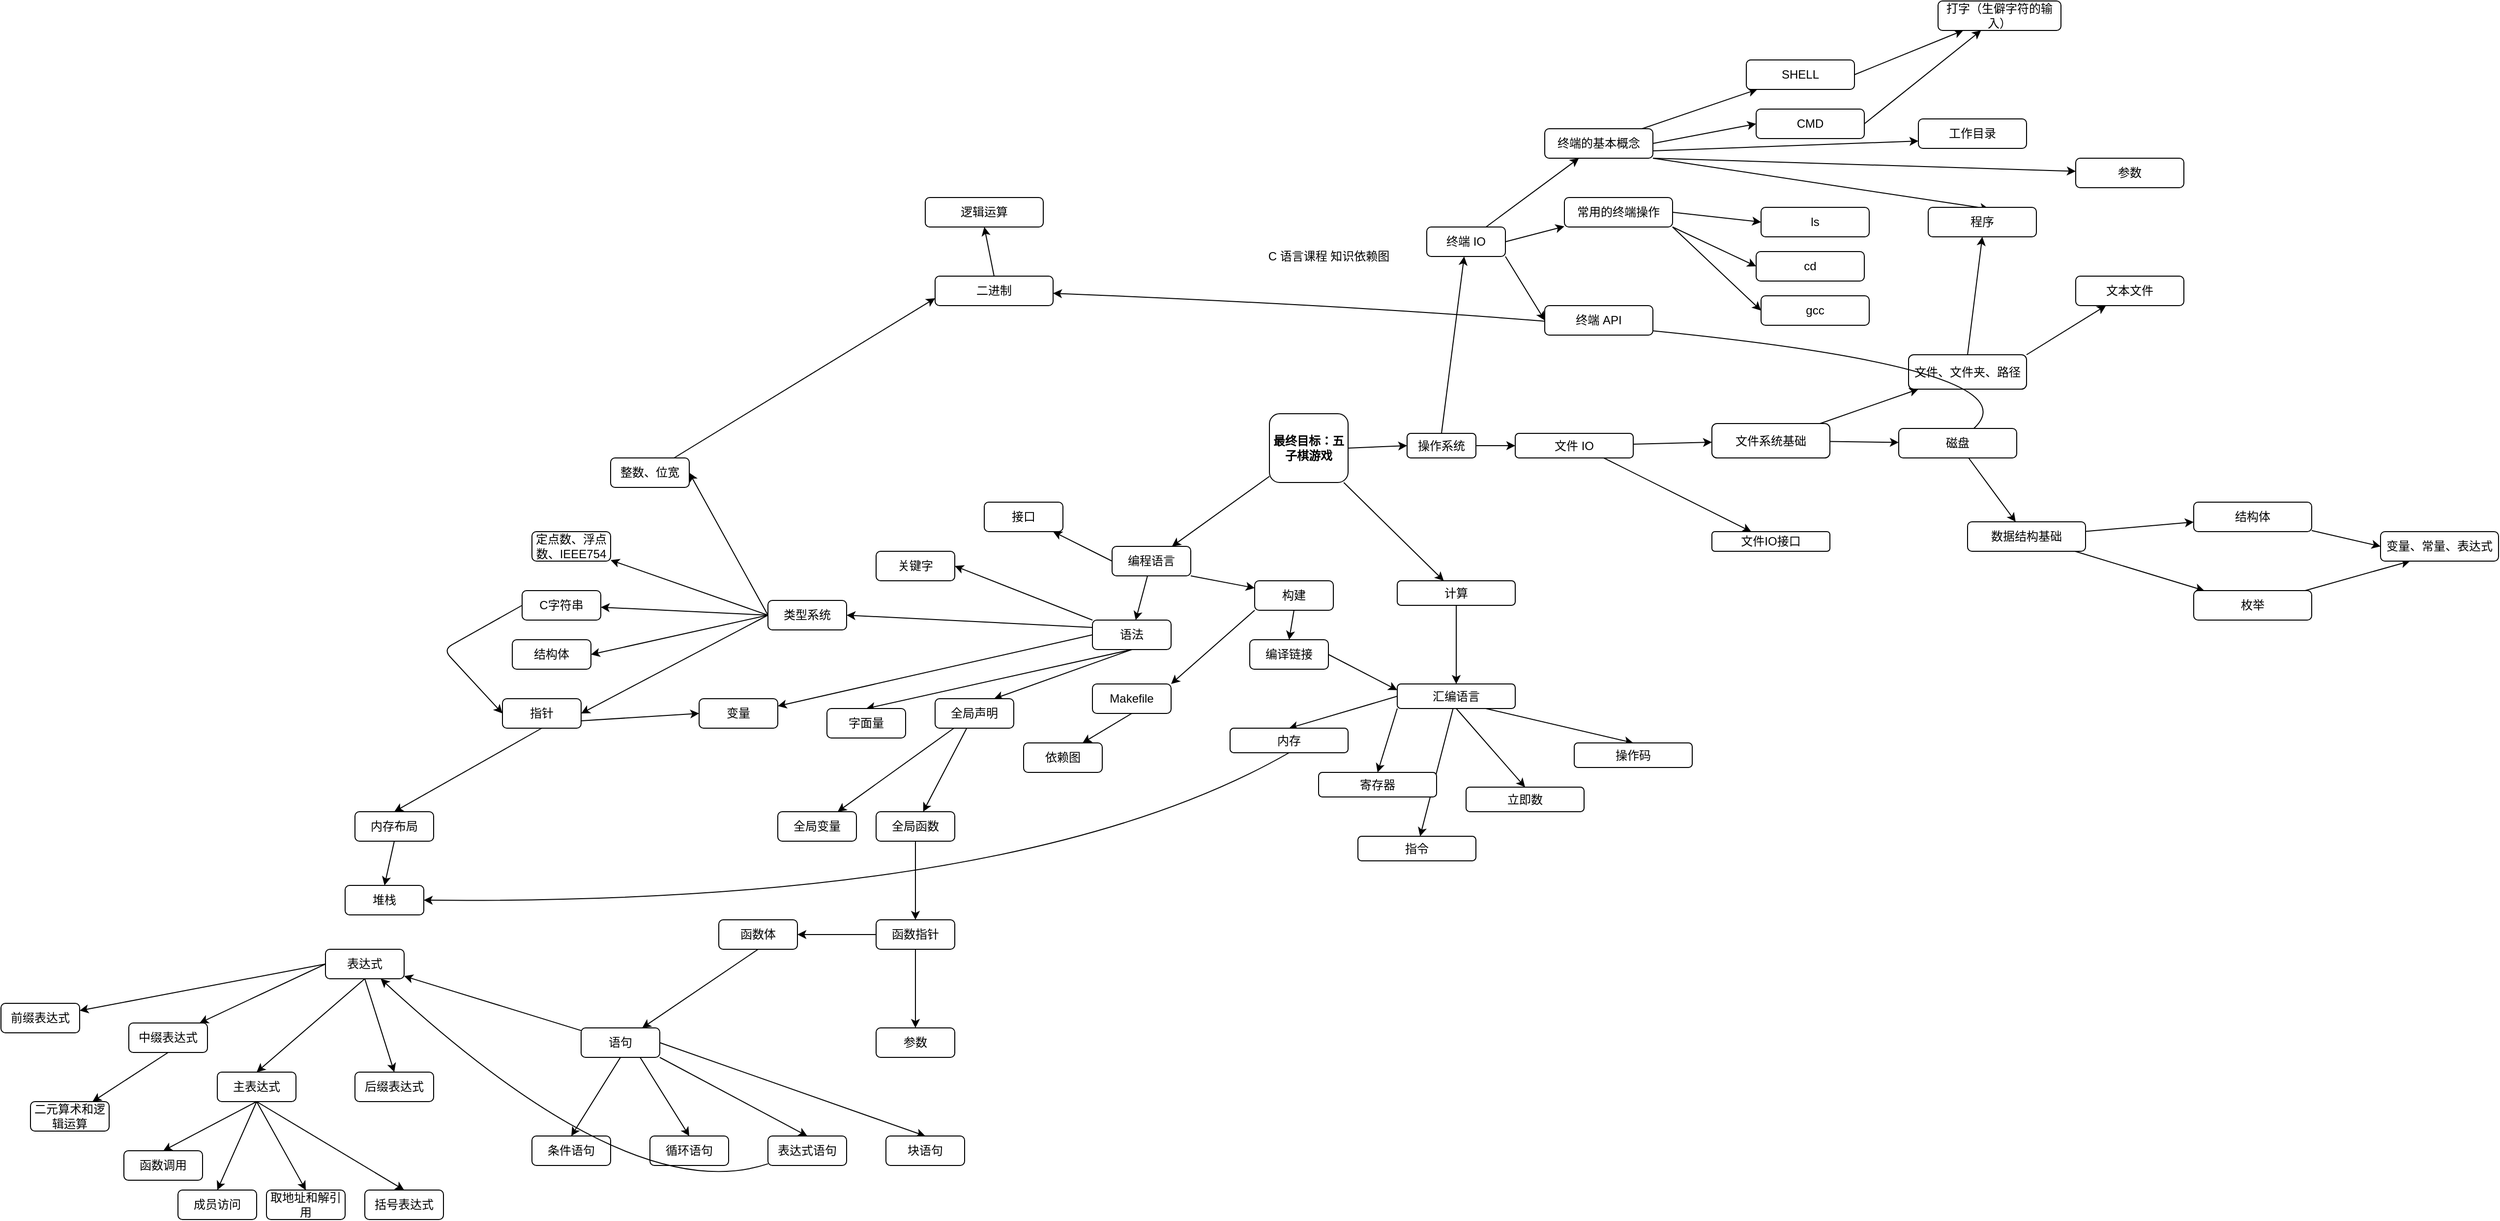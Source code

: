 <mxfile>
    <diagram id="FB4nhiRL4RnaSFnJYpuJ" name="Page-1">
        <mxGraphModel dx="4632" dy="2700" grid="1" gridSize="10" guides="1" tooltips="1" connect="1" arrows="1" fold="1" page="1" pageScale="1" pageWidth="850" pageHeight="1100" math="0" shadow="0">
            <root>
                <mxCell id="0"/>
                <mxCell id="1" parent="0"/>
                <mxCell id="26" value="" style="edgeStyle=none;html=1;" edge="1" parent="1" source="2" target="25">
                    <mxGeometry relative="1" as="geometry"/>
                </mxCell>
                <mxCell id="42" value="" style="edgeStyle=none;html=1;" edge="1" parent="1" source="2" target="41">
                    <mxGeometry relative="1" as="geometry"/>
                </mxCell>
                <mxCell id="45" style="edgeStyle=none;html=1;exitX=1;exitY=0.5;exitDx=0;exitDy=0;entryX=0;entryY=0.5;entryDx=0;entryDy=0;" edge="1" parent="1" source="2" target="43">
                    <mxGeometry relative="1" as="geometry"/>
                </mxCell>
                <mxCell id="2" value="最终目标：五子棋游戏" style="rounded=1;whiteSpace=wrap;html=1;fontStyle=1" vertex="1" parent="1">
                    <mxGeometry x="-270" y="260" width="80" height="70" as="geometry"/>
                </mxCell>
                <mxCell id="6" value="" style="edgeStyle=none;html=1;" edge="1" parent="1" source="3" target="5">
                    <mxGeometry relative="1" as="geometry"/>
                </mxCell>
                <mxCell id="12" style="edgeStyle=none;html=1;exitX=0.75;exitY=1;exitDx=0;exitDy=0;" edge="1" parent="1" source="3" target="7">
                    <mxGeometry relative="1" as="geometry"/>
                </mxCell>
                <mxCell id="3" value="文件 IO" style="whiteSpace=wrap;html=1;rounded=1;" vertex="1" parent="1">
                    <mxGeometry x="-20" y="280" width="120" height="25" as="geometry"/>
                </mxCell>
                <mxCell id="18" value="" style="edgeStyle=none;html=1;" edge="1" parent="1" source="5" target="17">
                    <mxGeometry relative="1" as="geometry"/>
                </mxCell>
                <mxCell id="20" value="" style="edgeStyle=none;html=1;" edge="1" parent="1" source="5" target="19">
                    <mxGeometry relative="1" as="geometry"/>
                </mxCell>
                <mxCell id="5" value="文件系统基础" style="whiteSpace=wrap;html=1;rounded=1;" vertex="1" parent="1">
                    <mxGeometry x="180" y="270" width="120" height="35" as="geometry"/>
                </mxCell>
                <mxCell id="7" value="文件IO接口" style="whiteSpace=wrap;html=1;rounded=1;" vertex="1" parent="1">
                    <mxGeometry x="180" y="380" width="120" height="20" as="geometry"/>
                </mxCell>
                <mxCell id="8" value="C 语言课程 知识依赖图" style="text;html=1;align=center;verticalAlign=middle;resizable=0;points=[];autosize=1;strokeColor=none;fillColor=none;" vertex="1" parent="1">
                    <mxGeometry x="-285" y="85" width="150" height="30" as="geometry"/>
                </mxCell>
                <mxCell id="14" value="" style="edgeStyle=none;html=1;" edge="1" parent="1" source="9" target="13">
                    <mxGeometry relative="1" as="geometry"/>
                </mxCell>
                <mxCell id="106" style="edgeStyle=none;html=1;exitX=1;exitY=0.5;exitDx=0;exitDy=0;" edge="1" parent="1" source="9" target="105">
                    <mxGeometry relative="1" as="geometry"/>
                </mxCell>
                <mxCell id="108" style="edgeStyle=none;html=1;exitX=1;exitY=1;exitDx=0;exitDy=0;entryX=0;entryY=0.5;entryDx=0;entryDy=0;" edge="1" parent="1" source="9" target="107">
                    <mxGeometry relative="1" as="geometry"/>
                </mxCell>
                <mxCell id="9" value="终端 IO" style="rounded=1;whiteSpace=wrap;html=1;" vertex="1" parent="1">
                    <mxGeometry x="-110" y="70" width="80" height="30" as="geometry"/>
                </mxCell>
                <mxCell id="110" value="" style="edgeStyle=none;html=1;" edge="1" parent="1" source="13" target="109">
                    <mxGeometry relative="1" as="geometry"/>
                </mxCell>
                <mxCell id="112" style="edgeStyle=none;html=1;exitX=1;exitY=0.5;exitDx=0;exitDy=0;entryX=0;entryY=0.5;entryDx=0;entryDy=0;" edge="1" parent="1" source="13" target="111">
                    <mxGeometry relative="1" as="geometry"/>
                </mxCell>
                <mxCell id="114" style="edgeStyle=none;html=1;exitX=1;exitY=0.75;exitDx=0;exitDy=0;entryX=0;entryY=0.75;entryDx=0;entryDy=0;" edge="1" parent="1" source="13" target="113">
                    <mxGeometry relative="1" as="geometry"/>
                </mxCell>
                <mxCell id="159" style="edgeStyle=none;curved=1;html=1;exitX=1;exitY=1;exitDx=0;exitDy=0;" edge="1" parent="1" source="13" target="158">
                    <mxGeometry relative="1" as="geometry"/>
                </mxCell>
                <mxCell id="160" style="edgeStyle=none;curved=1;html=1;exitX=1;exitY=1;exitDx=0;exitDy=0;entryX=0.562;entryY=0.054;entryDx=0;entryDy=0;entryPerimeter=0;" edge="1" parent="1" source="13" target="151">
                    <mxGeometry relative="1" as="geometry"/>
                </mxCell>
                <mxCell id="13" value="终端的基本概念" style="rounded=1;whiteSpace=wrap;html=1;" vertex="1" parent="1">
                    <mxGeometry x="10" y="-30" width="110" height="30" as="geometry"/>
                </mxCell>
                <mxCell id="152" style="edgeStyle=none;curved=1;html=1;exitX=0.5;exitY=0;exitDx=0;exitDy=0;entryX=0.5;entryY=1;entryDx=0;entryDy=0;" edge="1" parent="1" source="17" target="151">
                    <mxGeometry relative="1" as="geometry"/>
                </mxCell>
                <mxCell id="154" style="edgeStyle=none;curved=1;html=1;exitX=1;exitY=0;exitDx=0;exitDy=0;" edge="1" parent="1" source="17" target="153">
                    <mxGeometry relative="1" as="geometry"/>
                </mxCell>
                <mxCell id="17" value="文件、文件夹、路径" style="whiteSpace=wrap;html=1;rounded=1;" vertex="1" parent="1">
                    <mxGeometry x="380" y="200" width="120" height="35" as="geometry"/>
                </mxCell>
                <mxCell id="22" value="" style="edgeStyle=none;html=1;curved=1;" edge="1" parent="1" source="19" target="21">
                    <mxGeometry relative="1" as="geometry">
                        <Array as="points">
                            <mxPoint x="550" y="180"/>
                        </Array>
                    </mxGeometry>
                </mxCell>
                <mxCell id="24" value="" style="edgeStyle=none;html=1;" edge="1" parent="1" source="19" target="23">
                    <mxGeometry relative="1" as="geometry"/>
                </mxCell>
                <mxCell id="19" value="磁盘" style="whiteSpace=wrap;html=1;rounded=1;" vertex="1" parent="1">
                    <mxGeometry x="370" y="275" width="120" height="30" as="geometry"/>
                </mxCell>
                <mxCell id="148" style="edgeStyle=none;curved=1;html=1;exitX=0.5;exitY=0;exitDx=0;exitDy=0;entryX=0.5;entryY=1;entryDx=0;entryDy=0;" edge="1" parent="1" source="21" target="147">
                    <mxGeometry relative="1" as="geometry"/>
                </mxCell>
                <mxCell id="21" value="二进制" style="whiteSpace=wrap;html=1;rounded=1;" vertex="1" parent="1">
                    <mxGeometry x="-610" y="120" width="120" height="30" as="geometry"/>
                </mxCell>
                <mxCell id="30" value="" style="edgeStyle=none;html=1;" edge="1" parent="1" source="23" target="29">
                    <mxGeometry relative="1" as="geometry"/>
                </mxCell>
                <mxCell id="33" value="" style="edgeStyle=none;html=1;" edge="1" parent="1" source="23" target="32">
                    <mxGeometry relative="1" as="geometry"/>
                </mxCell>
                <mxCell id="23" value="数据结构基础" style="whiteSpace=wrap;html=1;rounded=1;" vertex="1" parent="1">
                    <mxGeometry x="440" y="370" width="120" height="30" as="geometry"/>
                </mxCell>
                <mxCell id="40" value="" style="edgeStyle=none;html=1;" edge="1" parent="1" source="25" target="39">
                    <mxGeometry relative="1" as="geometry"/>
                </mxCell>
                <mxCell id="25" value="计算" style="whiteSpace=wrap;html=1;rounded=1;" vertex="1" parent="1">
                    <mxGeometry x="-140" y="430" width="120" height="25" as="geometry"/>
                </mxCell>
                <mxCell id="37" style="edgeStyle=none;html=1;entryX=0;entryY=0.5;entryDx=0;entryDy=0;" edge="1" parent="1" source="29" target="35">
                    <mxGeometry relative="1" as="geometry"/>
                </mxCell>
                <mxCell id="29" value="结构体" style="whiteSpace=wrap;html=1;rounded=1;" vertex="1" parent="1">
                    <mxGeometry x="670" y="350" width="120" height="30" as="geometry"/>
                </mxCell>
                <mxCell id="38" style="edgeStyle=none;html=1;entryX=0.25;entryY=1;entryDx=0;entryDy=0;" edge="1" parent="1" source="32" target="35">
                    <mxGeometry relative="1" as="geometry"/>
                </mxCell>
                <mxCell id="32" value="枚举" style="whiteSpace=wrap;html=1;rounded=1;" vertex="1" parent="1">
                    <mxGeometry x="670" y="440" width="120" height="30" as="geometry"/>
                </mxCell>
                <mxCell id="35" value="变量、常量、表达式" style="whiteSpace=wrap;html=1;rounded=1;" vertex="1" parent="1">
                    <mxGeometry x="860" y="380" width="120" height="30" as="geometry"/>
                </mxCell>
                <mxCell id="49" value="" style="edgeStyle=none;html=1;" edge="1" parent="1" source="39" target="48">
                    <mxGeometry relative="1" as="geometry"/>
                </mxCell>
                <mxCell id="53" style="edgeStyle=none;html=1;exitX=0.5;exitY=1;exitDx=0;exitDy=0;entryX=0.5;entryY=0;entryDx=0;entryDy=0;" edge="1" parent="1" source="39" target="51">
                    <mxGeometry relative="1" as="geometry"/>
                </mxCell>
                <mxCell id="54" style="edgeStyle=none;html=1;exitX=0.75;exitY=1;exitDx=0;exitDy=0;entryX=0.5;entryY=0;entryDx=0;entryDy=0;" edge="1" parent="1" source="39" target="52">
                    <mxGeometry relative="1" as="geometry"/>
                </mxCell>
                <mxCell id="56" style="edgeStyle=none;html=1;exitX=0;exitY=1;exitDx=0;exitDy=0;entryX=0.5;entryY=0;entryDx=0;entryDy=0;" edge="1" parent="1" source="39" target="55">
                    <mxGeometry relative="1" as="geometry"/>
                </mxCell>
                <mxCell id="58" style="edgeStyle=none;html=1;exitX=0;exitY=0.5;exitDx=0;exitDy=0;entryX=0.5;entryY=0;entryDx=0;entryDy=0;" edge="1" parent="1" source="39" target="57">
                    <mxGeometry relative="1" as="geometry"/>
                </mxCell>
                <mxCell id="39" value="汇编语言" style="whiteSpace=wrap;html=1;rounded=1;" vertex="1" parent="1">
                    <mxGeometry x="-140" y="535" width="120" height="25" as="geometry"/>
                </mxCell>
                <mxCell id="61" value="" style="edgeStyle=none;html=1;" edge="1" parent="1" source="41" target="60">
                    <mxGeometry relative="1" as="geometry"/>
                </mxCell>
                <mxCell id="63" style="edgeStyle=none;html=1;exitX=0;exitY=0.5;exitDx=0;exitDy=0;" edge="1" parent="1" source="41" target="62">
                    <mxGeometry relative="1" as="geometry"/>
                </mxCell>
                <mxCell id="66" style="edgeStyle=none;html=1;exitX=1;exitY=1;exitDx=0;exitDy=0;" edge="1" parent="1" source="41" target="64">
                    <mxGeometry relative="1" as="geometry"/>
                </mxCell>
                <mxCell id="41" value="编程语言" style="rounded=1;whiteSpace=wrap;html=1;" vertex="1" parent="1">
                    <mxGeometry x="-430" y="395" width="80" height="30" as="geometry"/>
                </mxCell>
                <mxCell id="46" style="edgeStyle=none;html=1;exitX=1;exitY=0.5;exitDx=0;exitDy=0;" edge="1" parent="1" source="43" target="3">
                    <mxGeometry relative="1" as="geometry"/>
                </mxCell>
                <mxCell id="47" style="edgeStyle=none;html=1;exitX=0.5;exitY=0;exitDx=0;exitDy=0;" edge="1" parent="1" source="43" target="9">
                    <mxGeometry relative="1" as="geometry"/>
                </mxCell>
                <mxCell id="43" value="操作系统" style="whiteSpace=wrap;html=1;rounded=1;" vertex="1" parent="1">
                    <mxGeometry x="-130" y="280" width="70" height="25" as="geometry"/>
                </mxCell>
                <mxCell id="48" value="指令" style="whiteSpace=wrap;html=1;rounded=1;" vertex="1" parent="1">
                    <mxGeometry x="-180" y="690" width="120" height="25" as="geometry"/>
                </mxCell>
                <mxCell id="51" value="立即数" style="whiteSpace=wrap;html=1;rounded=1;" vertex="1" parent="1">
                    <mxGeometry x="-70" y="640" width="120" height="25" as="geometry"/>
                </mxCell>
                <mxCell id="52" value="操作码" style="whiteSpace=wrap;html=1;rounded=1;" vertex="1" parent="1">
                    <mxGeometry x="40" y="595" width="120" height="25" as="geometry"/>
                </mxCell>
                <mxCell id="55" value="寄存器" style="whiteSpace=wrap;html=1;rounded=1;" vertex="1" parent="1">
                    <mxGeometry x="-220" y="625" width="120" height="25" as="geometry"/>
                </mxCell>
                <mxCell id="165" style="edgeStyle=none;curved=1;html=1;exitX=0.5;exitY=1;exitDx=0;exitDy=0;entryX=1;entryY=0.5;entryDx=0;entryDy=0;" edge="1" parent="1" source="57" target="161">
                    <mxGeometry relative="1" as="geometry">
                        <Array as="points">
                            <mxPoint x="-520" y="760"/>
                        </Array>
                    </mxGeometry>
                </mxCell>
                <mxCell id="57" value="内存" style="whiteSpace=wrap;html=1;rounded=1;" vertex="1" parent="1">
                    <mxGeometry x="-310" y="580" width="120" height="25" as="geometry"/>
                </mxCell>
                <mxCell id="68" style="edgeStyle=none;html=1;exitX=0.5;exitY=1;exitDx=0;exitDy=0;entryX=0.5;entryY=0;entryDx=0;entryDy=0;" edge="1" parent="1" source="60" target="67">
                    <mxGeometry relative="1" as="geometry"/>
                </mxCell>
                <mxCell id="71" style="edgeStyle=none;html=1;exitX=0.5;exitY=1;exitDx=0;exitDy=0;entryX=0.75;entryY=0;entryDx=0;entryDy=0;" edge="1" parent="1" source="60" target="69">
                    <mxGeometry relative="1" as="geometry"/>
                </mxCell>
                <mxCell id="97" style="edgeStyle=none;html=1;exitX=0;exitY=0.5;exitDx=0;exitDy=0;entryX=1;entryY=0.25;entryDx=0;entryDy=0;" edge="1" parent="1" source="60" target="96">
                    <mxGeometry relative="1" as="geometry"/>
                </mxCell>
                <mxCell id="100" style="edgeStyle=none;html=1;exitX=0;exitY=0.25;exitDx=0;exitDy=0;entryX=1;entryY=0.5;entryDx=0;entryDy=0;" edge="1" parent="1" source="60" target="98">
                    <mxGeometry relative="1" as="geometry"/>
                </mxCell>
                <mxCell id="101" style="edgeStyle=none;html=1;exitX=0;exitY=0;exitDx=0;exitDy=0;entryX=1;entryY=0.5;entryDx=0;entryDy=0;" edge="1" parent="1" source="60" target="99">
                    <mxGeometry relative="1" as="geometry"/>
                </mxCell>
                <mxCell id="60" value="语法" style="rounded=1;whiteSpace=wrap;html=1;" vertex="1" parent="1">
                    <mxGeometry x="-450" y="470" width="80" height="30" as="geometry"/>
                </mxCell>
                <mxCell id="62" value="接口" style="rounded=1;whiteSpace=wrap;html=1;" vertex="1" parent="1">
                    <mxGeometry x="-560" y="350" width="80" height="30" as="geometry"/>
                </mxCell>
                <mxCell id="124" style="edgeStyle=none;html=1;exitX=0.5;exitY=1;exitDx=0;exitDy=0;entryX=0.5;entryY=0;entryDx=0;entryDy=0;" edge="1" parent="1" source="64" target="122">
                    <mxGeometry relative="1" as="geometry"/>
                </mxCell>
                <mxCell id="127" style="edgeStyle=none;html=1;exitX=0;exitY=1;exitDx=0;exitDy=0;entryX=1;entryY=0;entryDx=0;entryDy=0;" edge="1" parent="1" source="64" target="126">
                    <mxGeometry relative="1" as="geometry"/>
                </mxCell>
                <mxCell id="64" value="构建" style="rounded=1;whiteSpace=wrap;html=1;" vertex="1" parent="1">
                    <mxGeometry x="-285" y="430" width="80" height="30" as="geometry"/>
                </mxCell>
                <mxCell id="67" value="字面量" style="rounded=1;whiteSpace=wrap;html=1;" vertex="1" parent="1">
                    <mxGeometry x="-720" y="560" width="80" height="30" as="geometry"/>
                </mxCell>
                <mxCell id="73" value="" style="edgeStyle=none;html=1;" edge="1" parent="1" source="69" target="72">
                    <mxGeometry relative="1" as="geometry"/>
                </mxCell>
                <mxCell id="75" value="" style="edgeStyle=none;html=1;" edge="1" parent="1" source="69" target="74">
                    <mxGeometry relative="1" as="geometry"/>
                </mxCell>
                <mxCell id="69" value="全局声明" style="rounded=1;whiteSpace=wrap;html=1;" vertex="1" parent="1">
                    <mxGeometry x="-610" y="550" width="80" height="30" as="geometry"/>
                </mxCell>
                <mxCell id="72" value="全局变量" style="rounded=1;whiteSpace=wrap;html=1;" vertex="1" parent="1">
                    <mxGeometry x="-770" y="665" width="80" height="30" as="geometry"/>
                </mxCell>
                <mxCell id="78" value="" style="edgeStyle=none;html=1;" edge="1" parent="1" source="74" target="77">
                    <mxGeometry relative="1" as="geometry"/>
                </mxCell>
                <mxCell id="74" value="全局函数" style="rounded=1;whiteSpace=wrap;html=1;" vertex="1" parent="1">
                    <mxGeometry x="-670" y="665" width="80" height="30" as="geometry"/>
                </mxCell>
                <mxCell id="80" value="" style="edgeStyle=none;html=1;" edge="1" parent="1" source="77" target="79">
                    <mxGeometry relative="1" as="geometry"/>
                </mxCell>
                <mxCell id="82" value="" style="edgeStyle=none;html=1;" edge="1" parent="1" source="77" target="81">
                    <mxGeometry relative="1" as="geometry"/>
                </mxCell>
                <mxCell id="77" value="函数指针" style="rounded=1;whiteSpace=wrap;html=1;" vertex="1" parent="1">
                    <mxGeometry x="-670" y="775" width="80" height="30" as="geometry"/>
                </mxCell>
                <mxCell id="79" value="参数" style="rounded=1;whiteSpace=wrap;html=1;" vertex="1" parent="1">
                    <mxGeometry x="-670" y="885" width="80" height="30" as="geometry"/>
                </mxCell>
                <mxCell id="84" style="edgeStyle=none;html=1;exitX=0.5;exitY=1;exitDx=0;exitDy=0;" edge="1" parent="1" source="81" target="83">
                    <mxGeometry relative="1" as="geometry"/>
                </mxCell>
                <mxCell id="81" value="函数体" style="rounded=1;whiteSpace=wrap;html=1;" vertex="1" parent="1">
                    <mxGeometry x="-830" y="775" width="80" height="30" as="geometry"/>
                </mxCell>
                <mxCell id="86" value="" style="edgeStyle=none;html=1;" edge="1" parent="1" source="83" target="85">
                    <mxGeometry relative="1" as="geometry"/>
                </mxCell>
                <mxCell id="89" style="edgeStyle=none;html=1;exitX=0.5;exitY=1;exitDx=0;exitDy=0;entryX=0.5;entryY=0;entryDx=0;entryDy=0;" edge="1" parent="1" source="83" target="87">
                    <mxGeometry relative="1" as="geometry"/>
                </mxCell>
                <mxCell id="90" style="edgeStyle=none;html=1;exitX=0.75;exitY=1;exitDx=0;exitDy=0;entryX=0.5;entryY=0;entryDx=0;entryDy=0;" edge="1" parent="1" source="83" target="88">
                    <mxGeometry relative="1" as="geometry"/>
                </mxCell>
                <mxCell id="93" style="edgeStyle=none;html=1;exitX=1;exitY=1;exitDx=0;exitDy=0;entryX=0.5;entryY=0;entryDx=0;entryDy=0;" edge="1" parent="1" source="83" target="92">
                    <mxGeometry relative="1" as="geometry"/>
                </mxCell>
                <mxCell id="95" style="edgeStyle=none;html=1;exitX=1;exitY=0.5;exitDx=0;exitDy=0;entryX=0.5;entryY=0;entryDx=0;entryDy=0;" edge="1" parent="1" source="83" target="94">
                    <mxGeometry relative="1" as="geometry"/>
                </mxCell>
                <mxCell id="83" value="语句" style="rounded=1;whiteSpace=wrap;html=1;" vertex="1" parent="1">
                    <mxGeometry x="-970" y="885" width="80" height="30" as="geometry"/>
                </mxCell>
                <mxCell id="172" style="edgeStyle=none;curved=1;html=1;exitX=0.5;exitY=1;exitDx=0;exitDy=0;entryX=0.5;entryY=0;entryDx=0;entryDy=0;" edge="1" parent="1" source="85" target="168">
                    <mxGeometry relative="1" as="geometry"/>
                </mxCell>
                <mxCell id="173" style="edgeStyle=none;curved=1;html=1;exitX=0.5;exitY=1;exitDx=0;exitDy=0;entryX=0.5;entryY=0;entryDx=0;entryDy=0;" edge="1" parent="1" source="85" target="171">
                    <mxGeometry relative="1" as="geometry"/>
                </mxCell>
                <mxCell id="174" style="edgeStyle=none;curved=1;html=1;exitX=0;exitY=0.5;exitDx=0;exitDy=0;" edge="1" parent="1" source="85" target="170">
                    <mxGeometry relative="1" as="geometry"/>
                </mxCell>
                <mxCell id="175" style="edgeStyle=none;curved=1;html=1;exitX=0;exitY=0.5;exitDx=0;exitDy=0;" edge="1" parent="1" source="85" target="169">
                    <mxGeometry relative="1" as="geometry"/>
                </mxCell>
                <mxCell id="85" value="表达式" style="rounded=1;whiteSpace=wrap;html=1;" vertex="1" parent="1">
                    <mxGeometry x="-1230" y="805" width="80" height="30" as="geometry"/>
                </mxCell>
                <mxCell id="87" value="条件语句" style="rounded=1;whiteSpace=wrap;html=1;" vertex="1" parent="1">
                    <mxGeometry x="-1020" y="995" width="80" height="30" as="geometry"/>
                </mxCell>
                <mxCell id="88" value="循环语句" style="rounded=1;whiteSpace=wrap;html=1;" vertex="1" parent="1">
                    <mxGeometry x="-900" y="995" width="80" height="30" as="geometry"/>
                </mxCell>
                <mxCell id="167" style="edgeStyle=none;curved=1;html=1;" edge="1" parent="1" source="92" target="85">
                    <mxGeometry relative="1" as="geometry">
                        <Array as="points">
                            <mxPoint x="-920" y="1070"/>
                        </Array>
                    </mxGeometry>
                </mxCell>
                <mxCell id="92" value="表达式语句" style="rounded=1;whiteSpace=wrap;html=1;" vertex="1" parent="1">
                    <mxGeometry x="-780" y="995" width="80" height="30" as="geometry"/>
                </mxCell>
                <mxCell id="94" value="块语句" style="rounded=1;whiteSpace=wrap;html=1;" vertex="1" parent="1">
                    <mxGeometry x="-660" y="995" width="80" height="30" as="geometry"/>
                </mxCell>
                <mxCell id="96" value="变量" style="rounded=1;whiteSpace=wrap;html=1;" vertex="1" parent="1">
                    <mxGeometry x="-850" y="550" width="80" height="30" as="geometry"/>
                </mxCell>
                <mxCell id="131" style="edgeStyle=none;html=1;exitX=0;exitY=0.5;exitDx=0;exitDy=0;entryX=1;entryY=0.5;entryDx=0;entryDy=0;" edge="1" parent="1" source="98" target="102">
                    <mxGeometry relative="1" as="geometry"/>
                </mxCell>
                <mxCell id="132" style="edgeStyle=none;html=1;exitX=0;exitY=0.5;exitDx=0;exitDy=0;" edge="1" parent="1" source="98" target="103">
                    <mxGeometry relative="1" as="geometry"/>
                </mxCell>
                <mxCell id="135" style="edgeStyle=none;html=1;exitX=0;exitY=0.5;exitDx=0;exitDy=0;" edge="1" parent="1" source="98" target="133">
                    <mxGeometry relative="1" as="geometry"/>
                </mxCell>
                <mxCell id="136" style="edgeStyle=none;html=1;exitX=0;exitY=0.5;exitDx=0;exitDy=0;entryX=1;entryY=0.5;entryDx=0;entryDy=0;" edge="1" parent="1" source="98" target="134">
                    <mxGeometry relative="1" as="geometry"/>
                </mxCell>
                <mxCell id="138" style="edgeStyle=none;html=1;exitX=0;exitY=0.5;exitDx=0;exitDy=0;entryX=1;entryY=0.5;entryDx=0;entryDy=0;" edge="1" parent="1" source="98" target="137">
                    <mxGeometry relative="1" as="geometry"/>
                </mxCell>
                <mxCell id="98" value="类型系统" style="rounded=1;whiteSpace=wrap;html=1;" vertex="1" parent="1">
                    <mxGeometry x="-780" y="450" width="80" height="30" as="geometry"/>
                </mxCell>
                <mxCell id="99" value="关键字" style="rounded=1;whiteSpace=wrap;html=1;" vertex="1" parent="1">
                    <mxGeometry x="-670" y="400" width="80" height="30" as="geometry"/>
                </mxCell>
                <mxCell id="146" style="edgeStyle=none;curved=1;html=1;entryX=0;entryY=0.75;entryDx=0;entryDy=0;" edge="1" parent="1" source="102" target="21">
                    <mxGeometry relative="1" as="geometry"/>
                </mxCell>
                <mxCell id="102" value="整数、位宽" style="rounded=1;whiteSpace=wrap;html=1;" vertex="1" parent="1">
                    <mxGeometry x="-940" y="305" width="80" height="30" as="geometry"/>
                </mxCell>
                <mxCell id="103" value="定点数、浮点数、IEEE754" style="rounded=1;whiteSpace=wrap;html=1;" vertex="1" parent="1">
                    <mxGeometry x="-1020" y="380" width="80" height="30" as="geometry"/>
                </mxCell>
                <mxCell id="120" style="edgeStyle=none;html=1;exitX=1;exitY=0.5;exitDx=0;exitDy=0;entryX=0;entryY=0.5;entryDx=0;entryDy=0;" edge="1" parent="1" source="105" target="118">
                    <mxGeometry relative="1" as="geometry"/>
                </mxCell>
                <mxCell id="121" style="edgeStyle=none;html=1;exitX=1;exitY=1;exitDx=0;exitDy=0;entryX=0;entryY=0.5;entryDx=0;entryDy=0;" edge="1" parent="1" source="105" target="119">
                    <mxGeometry relative="1" as="geometry"/>
                </mxCell>
                <mxCell id="150" style="edgeStyle=none;curved=1;html=1;exitX=1;exitY=1;exitDx=0;exitDy=0;entryX=0;entryY=0.5;entryDx=0;entryDy=0;" edge="1" parent="1" source="105" target="149">
                    <mxGeometry relative="1" as="geometry"/>
                </mxCell>
                <mxCell id="105" value="常用的终端操作" style="rounded=1;whiteSpace=wrap;html=1;" vertex="1" parent="1">
                    <mxGeometry x="30" y="40" width="110" height="30" as="geometry"/>
                </mxCell>
                <mxCell id="107" value="终端 API" style="rounded=1;whiteSpace=wrap;html=1;" vertex="1" parent="1">
                    <mxGeometry x="10" y="150" width="110" height="30" as="geometry"/>
                </mxCell>
                <mxCell id="116" style="edgeStyle=none;html=1;exitX=1;exitY=0.5;exitDx=0;exitDy=0;" edge="1" parent="1" source="109" target="115">
                    <mxGeometry relative="1" as="geometry"/>
                </mxCell>
                <mxCell id="109" value="SHELL" style="rounded=1;whiteSpace=wrap;html=1;" vertex="1" parent="1">
                    <mxGeometry x="215" y="-100" width="110" height="30" as="geometry"/>
                </mxCell>
                <mxCell id="117" style="edgeStyle=none;html=1;exitX=1;exitY=0.5;exitDx=0;exitDy=0;" edge="1" parent="1" source="111" target="115">
                    <mxGeometry relative="1" as="geometry"/>
                </mxCell>
                <mxCell id="111" value="CMD" style="rounded=1;whiteSpace=wrap;html=1;" vertex="1" parent="1">
                    <mxGeometry x="225" y="-50" width="110" height="30" as="geometry"/>
                </mxCell>
                <mxCell id="113" value="工作目录" style="rounded=1;whiteSpace=wrap;html=1;" vertex="1" parent="1">
                    <mxGeometry x="390" y="-40" width="110" height="30" as="geometry"/>
                </mxCell>
                <mxCell id="115" value="打字（生僻字符的输入）" style="rounded=1;whiteSpace=wrap;html=1;" vertex="1" parent="1">
                    <mxGeometry x="410" y="-160" width="125" height="30" as="geometry"/>
                </mxCell>
                <mxCell id="118" value="ls" style="rounded=1;whiteSpace=wrap;html=1;" vertex="1" parent="1">
                    <mxGeometry x="230" y="50" width="110" height="30" as="geometry"/>
                </mxCell>
                <mxCell id="119" value="cd" style="rounded=1;whiteSpace=wrap;html=1;" vertex="1" parent="1">
                    <mxGeometry x="225" y="95" width="110" height="30" as="geometry"/>
                </mxCell>
                <mxCell id="123" style="edgeStyle=none;html=1;exitX=1;exitY=0.5;exitDx=0;exitDy=0;entryX=0;entryY=0.25;entryDx=0;entryDy=0;" edge="1" parent="1" source="122" target="39">
                    <mxGeometry relative="1" as="geometry"/>
                </mxCell>
                <mxCell id="122" value="编译链接" style="rounded=1;whiteSpace=wrap;html=1;" vertex="1" parent="1">
                    <mxGeometry x="-290" y="490" width="80" height="30" as="geometry"/>
                </mxCell>
                <mxCell id="129" style="edgeStyle=none;html=1;exitX=0.5;exitY=1;exitDx=0;exitDy=0;entryX=0.75;entryY=0;entryDx=0;entryDy=0;" edge="1" parent="1" source="126" target="128">
                    <mxGeometry relative="1" as="geometry"/>
                </mxCell>
                <mxCell id="126" value="Makefile" style="rounded=1;whiteSpace=wrap;html=1;" vertex="1" parent="1">
                    <mxGeometry x="-450" y="535" width="80" height="30" as="geometry"/>
                </mxCell>
                <mxCell id="128" value="依赖图" style="rounded=1;whiteSpace=wrap;html=1;" vertex="1" parent="1">
                    <mxGeometry x="-520" y="595" width="80" height="30" as="geometry"/>
                </mxCell>
                <mxCell id="141" style="edgeStyle=none;html=1;exitX=0;exitY=0.5;exitDx=0;exitDy=0;entryX=0;entryY=0.5;entryDx=0;entryDy=0;" edge="1" parent="1" source="133" target="137">
                    <mxGeometry relative="1" as="geometry">
                        <Array as="points">
                            <mxPoint x="-1110" y="500"/>
                        </Array>
                    </mxGeometry>
                </mxCell>
                <mxCell id="133" value="C字符串" style="rounded=1;whiteSpace=wrap;html=1;" vertex="1" parent="1">
                    <mxGeometry x="-1030" y="440" width="80" height="30" as="geometry"/>
                </mxCell>
                <mxCell id="134" value="结构体" style="rounded=1;whiteSpace=wrap;html=1;" vertex="1" parent="1">
                    <mxGeometry x="-1040" y="490" width="80" height="30" as="geometry"/>
                </mxCell>
                <mxCell id="140" style="edgeStyle=none;html=1;exitX=0.5;exitY=1;exitDx=0;exitDy=0;entryX=0.5;entryY=0;entryDx=0;entryDy=0;" edge="1" parent="1" source="137" target="139">
                    <mxGeometry relative="1" as="geometry"/>
                </mxCell>
                <mxCell id="142" style="edgeStyle=none;html=1;exitX=1;exitY=0.75;exitDx=0;exitDy=0;entryX=0;entryY=0.5;entryDx=0;entryDy=0;" edge="1" parent="1" source="137" target="96">
                    <mxGeometry relative="1" as="geometry"/>
                </mxCell>
                <mxCell id="137" value="指针" style="rounded=1;whiteSpace=wrap;html=1;" vertex="1" parent="1">
                    <mxGeometry x="-1050" y="550" width="80" height="30" as="geometry"/>
                </mxCell>
                <mxCell id="162" style="edgeStyle=none;curved=1;html=1;exitX=0.5;exitY=1;exitDx=0;exitDy=0;entryX=0.5;entryY=0;entryDx=0;entryDy=0;" edge="1" parent="1" source="139" target="161">
                    <mxGeometry relative="1" as="geometry"/>
                </mxCell>
                <mxCell id="139" value="内存布局" style="rounded=1;whiteSpace=wrap;html=1;" vertex="1" parent="1">
                    <mxGeometry x="-1200" y="665" width="80" height="30" as="geometry"/>
                </mxCell>
                <mxCell id="147" value="逻辑运算" style="whiteSpace=wrap;html=1;rounded=1;" vertex="1" parent="1">
                    <mxGeometry x="-620" y="40" width="120" height="30" as="geometry"/>
                </mxCell>
                <mxCell id="149" value="gcc" style="rounded=1;whiteSpace=wrap;html=1;" vertex="1" parent="1">
                    <mxGeometry x="230" y="140" width="110" height="30" as="geometry"/>
                </mxCell>
                <mxCell id="151" value="程序" style="rounded=1;whiteSpace=wrap;html=1;" vertex="1" parent="1">
                    <mxGeometry x="400" y="50" width="110" height="30" as="geometry"/>
                </mxCell>
                <mxCell id="153" value="文本文件" style="rounded=1;whiteSpace=wrap;html=1;" vertex="1" parent="1">
                    <mxGeometry x="550" y="120" width="110" height="30" as="geometry"/>
                </mxCell>
                <mxCell id="158" value="参数" style="rounded=1;whiteSpace=wrap;html=1;" vertex="1" parent="1">
                    <mxGeometry x="550" width="110" height="30" as="geometry"/>
                </mxCell>
                <mxCell id="161" value="堆栈" style="rounded=1;whiteSpace=wrap;html=1;" vertex="1" parent="1">
                    <mxGeometry x="-1210" y="740" width="80" height="30" as="geometry"/>
                </mxCell>
                <mxCell id="179" style="edgeStyle=none;curved=1;html=1;exitX=0.5;exitY=1;exitDx=0;exitDy=0;entryX=0.5;entryY=0;entryDx=0;entryDy=0;" edge="1" parent="1" source="168" target="178">
                    <mxGeometry relative="1" as="geometry"/>
                </mxCell>
                <mxCell id="181" style="edgeStyle=none;curved=1;html=1;exitX=0.5;exitY=1;exitDx=0;exitDy=0;entryX=0.5;entryY=0;entryDx=0;entryDy=0;" edge="1" parent="1" source="168" target="180">
                    <mxGeometry relative="1" as="geometry"/>
                </mxCell>
                <mxCell id="183" style="edgeStyle=none;curved=1;html=1;exitX=0.5;exitY=1;exitDx=0;exitDy=0;entryX=0.5;entryY=0;entryDx=0;entryDy=0;" edge="1" parent="1" source="168" target="182">
                    <mxGeometry relative="1" as="geometry"/>
                </mxCell>
                <mxCell id="185" style="edgeStyle=none;curved=1;html=1;exitX=0.5;exitY=1;exitDx=0;exitDy=0;entryX=0.5;entryY=0;entryDx=0;entryDy=0;" edge="1" parent="1" source="168" target="184">
                    <mxGeometry relative="1" as="geometry"/>
                </mxCell>
                <mxCell id="168" value="主表达式" style="rounded=1;whiteSpace=wrap;html=1;" vertex="1" parent="1">
                    <mxGeometry x="-1340" y="930" width="80" height="30" as="geometry"/>
                </mxCell>
                <mxCell id="169" value="前缀表达式" style="rounded=1;whiteSpace=wrap;html=1;" vertex="1" parent="1">
                    <mxGeometry x="-1560" y="860" width="80" height="30" as="geometry"/>
                </mxCell>
                <mxCell id="177" style="edgeStyle=none;curved=1;html=1;exitX=0.5;exitY=1;exitDx=0;exitDy=0;" edge="1" parent="1" source="170" target="176">
                    <mxGeometry relative="1" as="geometry"/>
                </mxCell>
                <mxCell id="170" value="中缀表达式" style="rounded=1;whiteSpace=wrap;html=1;" vertex="1" parent="1">
                    <mxGeometry x="-1430" y="880" width="80" height="30" as="geometry"/>
                </mxCell>
                <mxCell id="171" value="后缀表达式" style="rounded=1;whiteSpace=wrap;html=1;" vertex="1" parent="1">
                    <mxGeometry x="-1200" y="930" width="80" height="30" as="geometry"/>
                </mxCell>
                <mxCell id="176" value="二元算术和逻辑运算" style="rounded=1;whiteSpace=wrap;html=1;" vertex="1" parent="1">
                    <mxGeometry x="-1530" y="960" width="80" height="30" as="geometry"/>
                </mxCell>
                <mxCell id="178" value="函数调用" style="rounded=1;whiteSpace=wrap;html=1;" vertex="1" parent="1">
                    <mxGeometry x="-1435" y="1010" width="80" height="30" as="geometry"/>
                </mxCell>
                <mxCell id="180" value="成员访问" style="rounded=1;whiteSpace=wrap;html=1;" vertex="1" parent="1">
                    <mxGeometry x="-1380" y="1050" width="80" height="30" as="geometry"/>
                </mxCell>
                <mxCell id="182" value="取地址和解引用" style="rounded=1;whiteSpace=wrap;html=1;" vertex="1" parent="1">
                    <mxGeometry x="-1290" y="1050" width="80" height="30" as="geometry"/>
                </mxCell>
                <mxCell id="184" value="括号表达式" style="rounded=1;whiteSpace=wrap;html=1;" vertex="1" parent="1">
                    <mxGeometry x="-1190" y="1050" width="80" height="30" as="geometry"/>
                </mxCell>
            </root>
        </mxGraphModel>
    </diagram>
</mxfile>